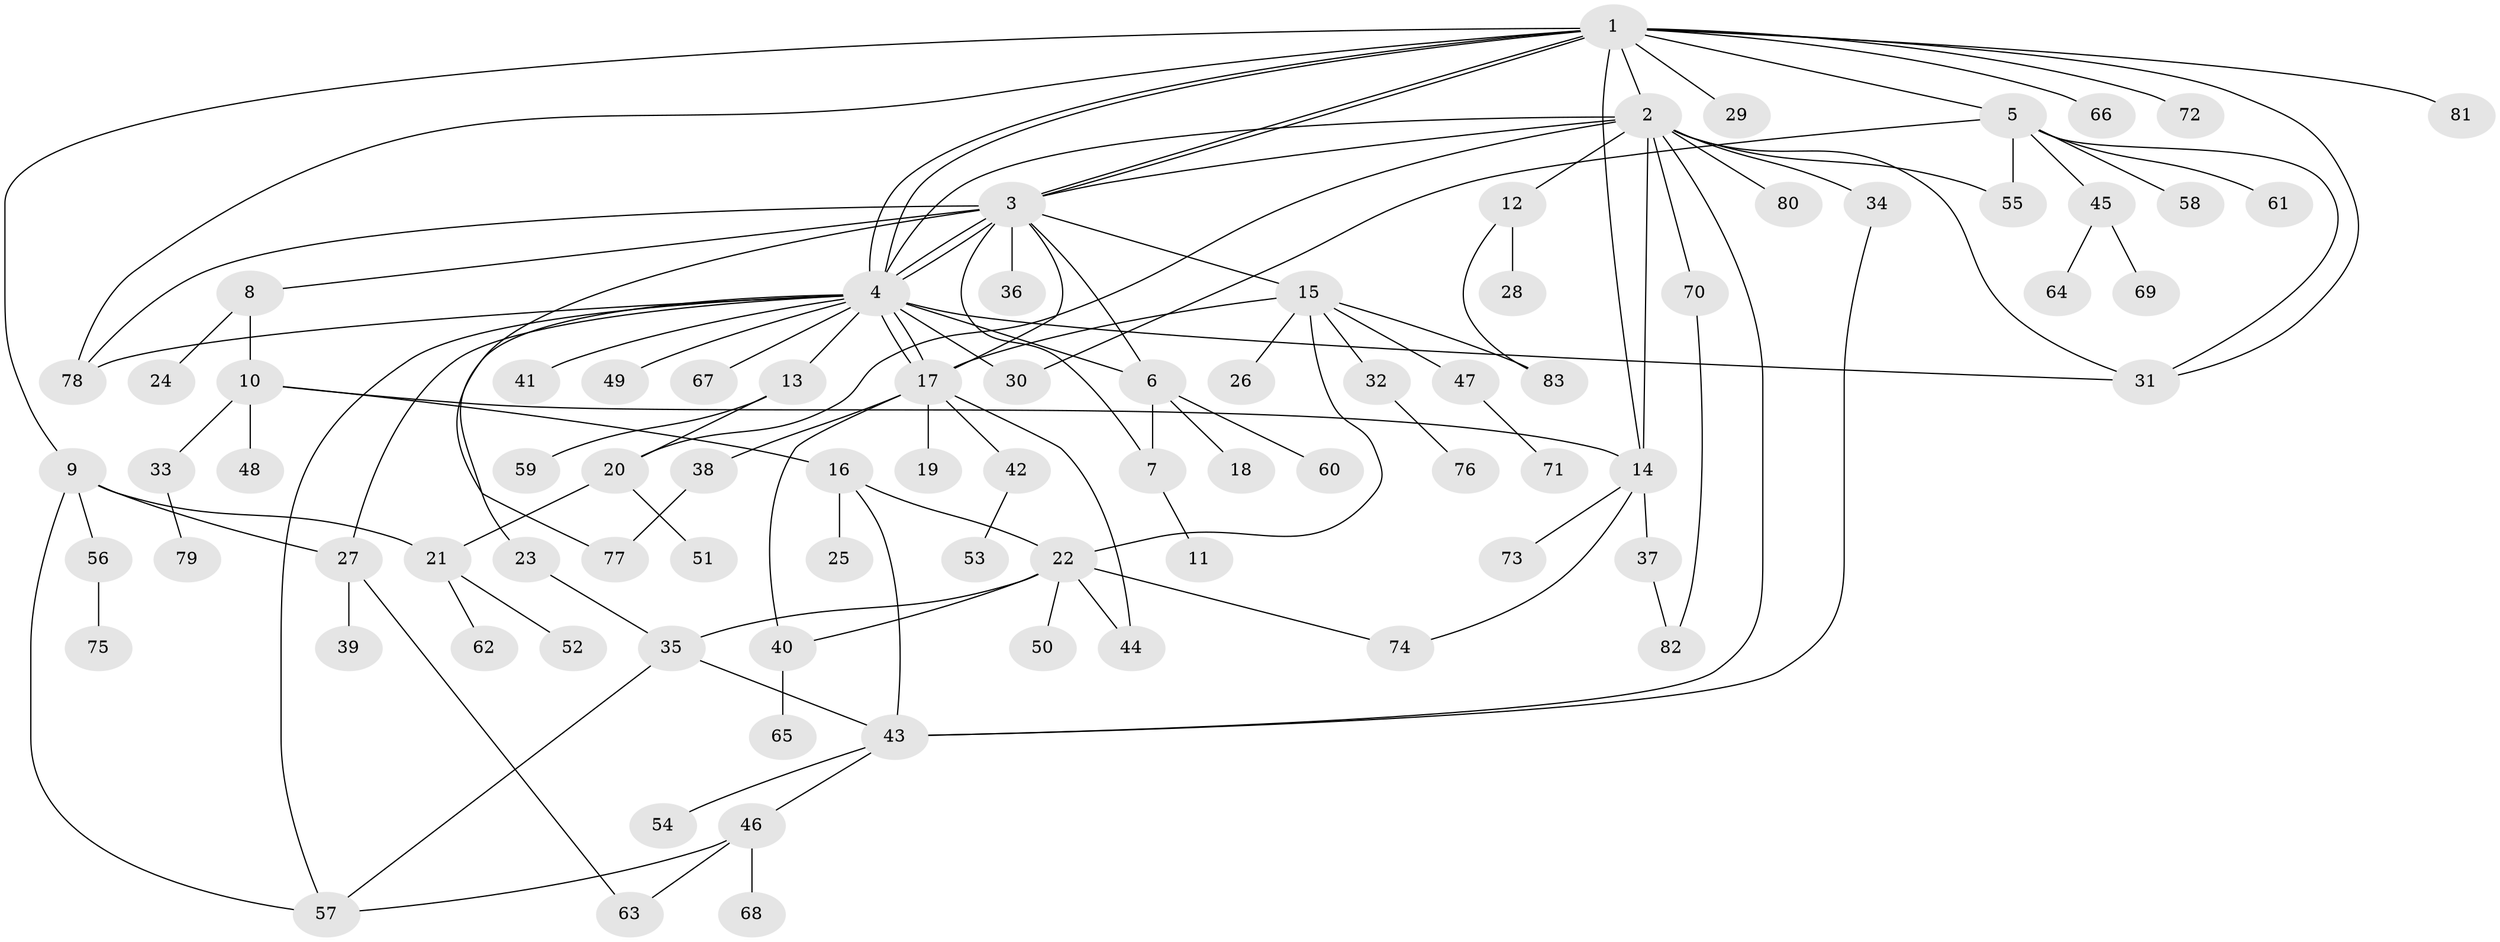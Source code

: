 // coarse degree distribution, {11: 0.01639344262295082, 12: 0.01639344262295082, 19: 0.01639344262295082, 6: 0.08196721311475409, 4: 0.08196721311475409, 2: 0.26229508196721313, 5: 0.03278688524590164, 1: 0.4426229508196721, 3: 0.01639344262295082, 7: 0.03278688524590164}
// Generated by graph-tools (version 1.1) at 2025/51/02/27/25 19:51:59]
// undirected, 83 vertices, 120 edges
graph export_dot {
graph [start="1"]
  node [color=gray90,style=filled];
  1;
  2;
  3;
  4;
  5;
  6;
  7;
  8;
  9;
  10;
  11;
  12;
  13;
  14;
  15;
  16;
  17;
  18;
  19;
  20;
  21;
  22;
  23;
  24;
  25;
  26;
  27;
  28;
  29;
  30;
  31;
  32;
  33;
  34;
  35;
  36;
  37;
  38;
  39;
  40;
  41;
  42;
  43;
  44;
  45;
  46;
  47;
  48;
  49;
  50;
  51;
  52;
  53;
  54;
  55;
  56;
  57;
  58;
  59;
  60;
  61;
  62;
  63;
  64;
  65;
  66;
  67;
  68;
  69;
  70;
  71;
  72;
  73;
  74;
  75;
  76;
  77;
  78;
  79;
  80;
  81;
  82;
  83;
  1 -- 2;
  1 -- 3;
  1 -- 3;
  1 -- 4;
  1 -- 4;
  1 -- 5;
  1 -- 9;
  1 -- 14;
  1 -- 29;
  1 -- 31;
  1 -- 66;
  1 -- 72;
  1 -- 78;
  1 -- 81;
  2 -- 3;
  2 -- 4;
  2 -- 12;
  2 -- 14;
  2 -- 20;
  2 -- 31;
  2 -- 34;
  2 -- 43;
  2 -- 55;
  2 -- 70;
  2 -- 80;
  3 -- 4;
  3 -- 4;
  3 -- 6;
  3 -- 7;
  3 -- 8;
  3 -- 15;
  3 -- 17;
  3 -- 36;
  3 -- 77;
  3 -- 78;
  4 -- 6;
  4 -- 13;
  4 -- 17;
  4 -- 17;
  4 -- 23;
  4 -- 27;
  4 -- 30;
  4 -- 31;
  4 -- 41;
  4 -- 49;
  4 -- 57;
  4 -- 67;
  4 -- 78;
  5 -- 30;
  5 -- 31;
  5 -- 45;
  5 -- 55;
  5 -- 58;
  5 -- 61;
  6 -- 7;
  6 -- 18;
  6 -- 60;
  7 -- 11;
  8 -- 10;
  8 -- 24;
  9 -- 21;
  9 -- 27;
  9 -- 56;
  9 -- 57;
  10 -- 14;
  10 -- 16;
  10 -- 33;
  10 -- 48;
  12 -- 28;
  12 -- 83;
  13 -- 20;
  13 -- 59;
  14 -- 37;
  14 -- 73;
  14 -- 74;
  15 -- 17;
  15 -- 22;
  15 -- 26;
  15 -- 32;
  15 -- 47;
  15 -- 83;
  16 -- 22;
  16 -- 25;
  16 -- 43;
  17 -- 19;
  17 -- 38;
  17 -- 40;
  17 -- 42;
  17 -- 44;
  20 -- 21;
  20 -- 51;
  21 -- 52;
  21 -- 62;
  22 -- 35;
  22 -- 40;
  22 -- 44;
  22 -- 50;
  22 -- 74;
  23 -- 35;
  27 -- 39;
  27 -- 63;
  32 -- 76;
  33 -- 79;
  34 -- 43;
  35 -- 43;
  35 -- 57;
  37 -- 82;
  38 -- 77;
  40 -- 65;
  42 -- 53;
  43 -- 46;
  43 -- 54;
  45 -- 64;
  45 -- 69;
  46 -- 57;
  46 -- 63;
  46 -- 68;
  47 -- 71;
  56 -- 75;
  70 -- 82;
}
